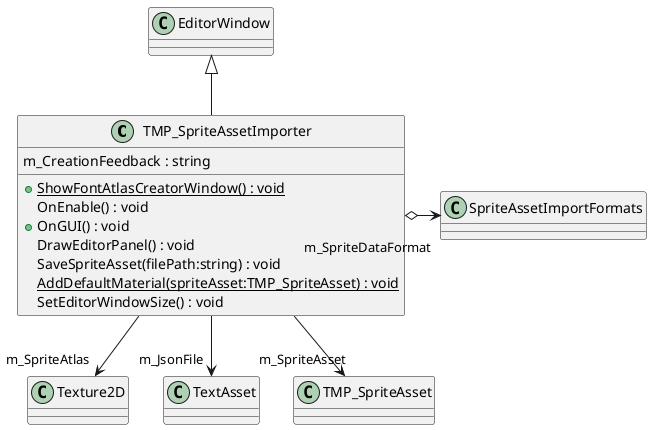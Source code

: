@startuml
class TMP_SpriteAssetImporter {
    + {static} ShowFontAtlasCreatorWindow() : void
    m_CreationFeedback : string
    OnEnable() : void
    + OnGUI() : void
    DrawEditorPanel() : void
    SaveSpriteAsset(filePath:string) : void
    {static} AddDefaultMaterial(spriteAsset:TMP_SpriteAsset) : void
    SetEditorWindowSize() : void
}
EditorWindow <|-- TMP_SpriteAssetImporter
TMP_SpriteAssetImporter --> "m_SpriteAtlas" Texture2D
TMP_SpriteAssetImporter o-> "m_SpriteDataFormat" SpriteAssetImportFormats
TMP_SpriteAssetImporter --> "m_JsonFile" TextAsset
TMP_SpriteAssetImporter --> "m_SpriteAsset" TMP_SpriteAsset
@enduml
